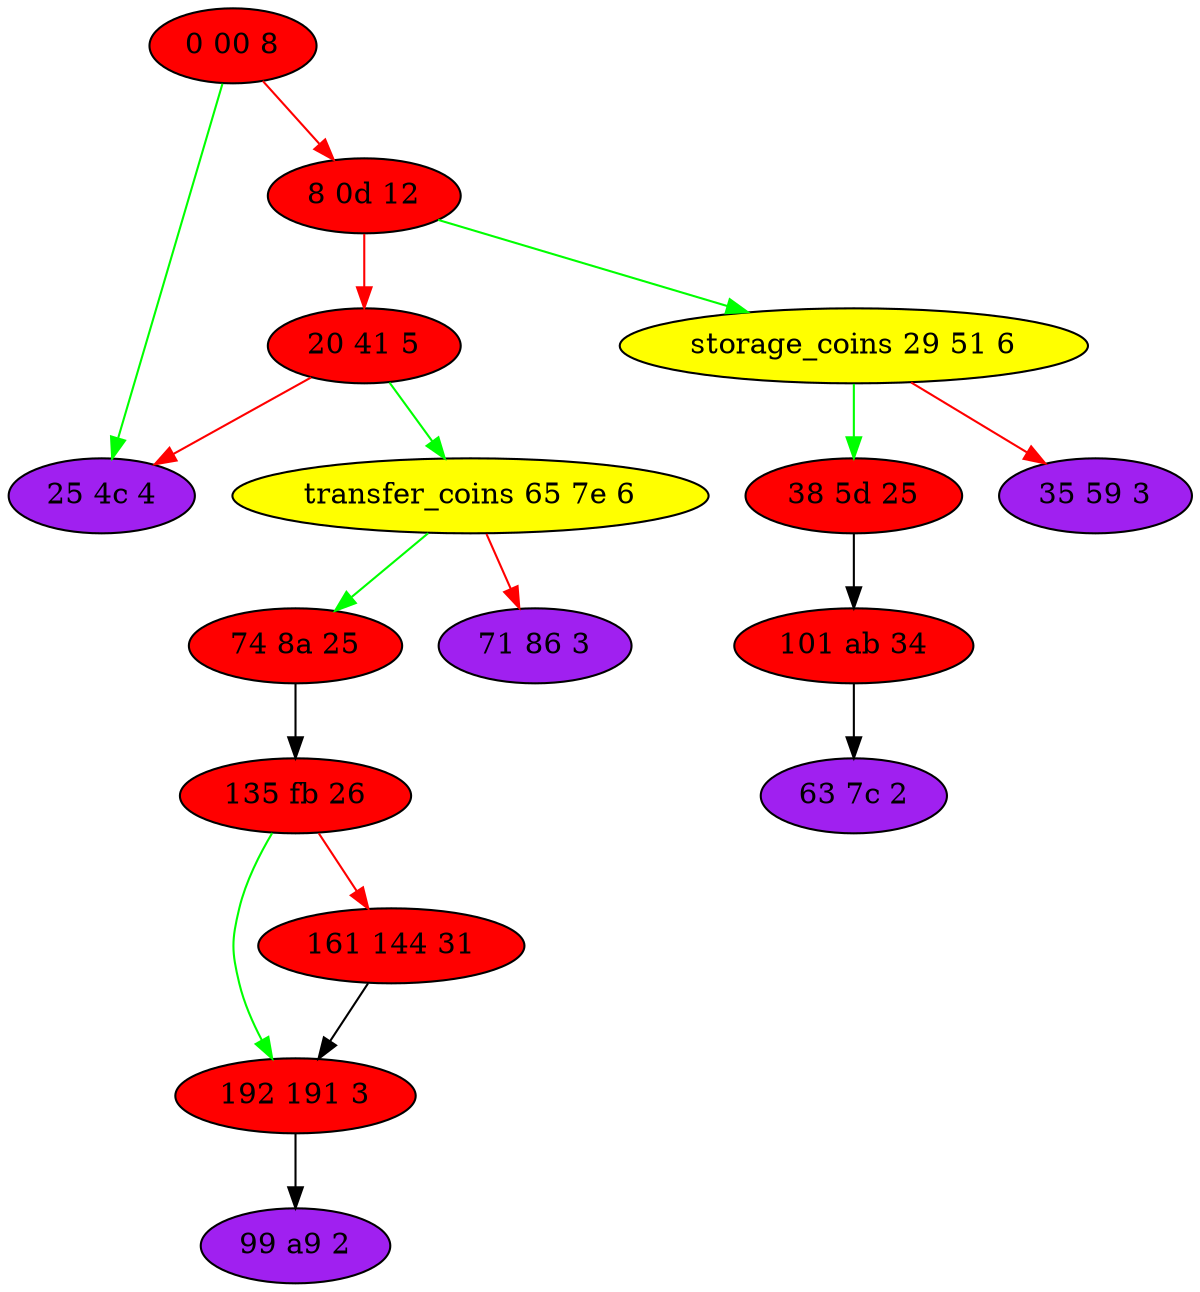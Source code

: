 digraph aaa {
	0 [label="0 00 8" fillcolor=red style=filled]
	0 -> 25 [color=green]
	0 -> 8 [color=red]
	8 [label="8 0d 12" fillcolor=red style=filled]
	8 -> 29 [color=green]
	8 -> 20 [color=red]
	20 [label="20 41 5" fillcolor=red style=filled]
	20 -> 65 [color=green]
	20 -> 25 [color=red]
	25 [label="25 4c 4" fillcolor=purple style=filled]
	29 [label="storage_coins 29 51 6" fillcolor=yellow style=filled]
	29 -> 38 [color=green]
	29 -> 35 [color=red]
	35 [label="35 59 3" fillcolor=purple style=filled]
	38 [label="38 5d 25" fillcolor=red style=filled]
	38 -> 101 [color=black]
	63 [label="63 7c 2" fillcolor=purple style=filled]
	65 [label="transfer_coins 65 7e 6" fillcolor=yellow style=filled]
	65 -> 74 [color=green]
	65 -> 71 [color=red]
	71 [label="71 86 3" fillcolor=purple style=filled]
	74 [label="74 8a 25" fillcolor=red style=filled]
	74 -> 135 [color=black]
	99 [label="99 a9 2" fillcolor=purple style=filled]
	101 [label="101 ab 34" fillcolor=red style=filled]
	101 -> 63 [color=black]
	135 [label="135 fb 26" fillcolor=red style=filled]
	135 -> 192 [color=green]
	135 -> 161 [color=red]
	161 [label="161 144 31" fillcolor=red style=filled]
	161 -> 192 [color=black]
	192 [label="192 191 3" fillcolor=red style=filled]
	192 -> 99 [color=black]
}
